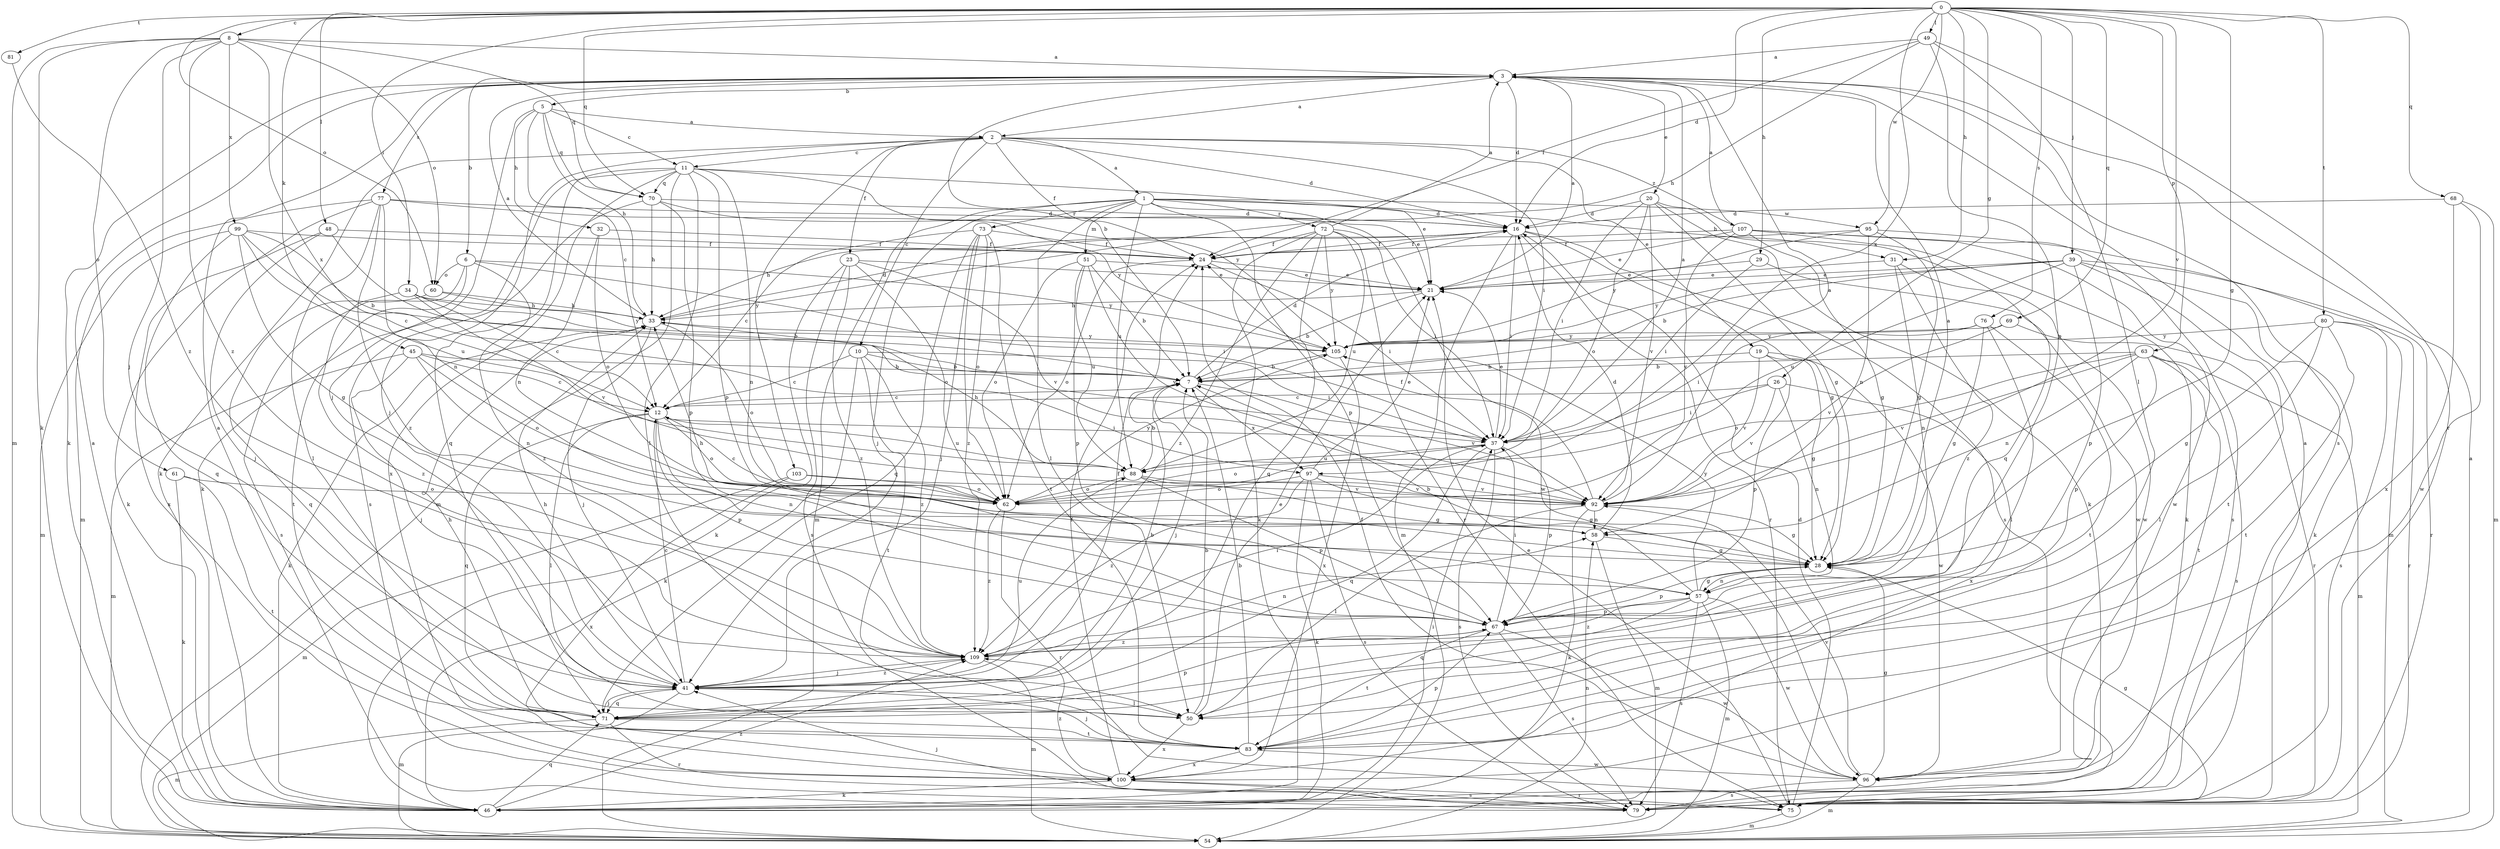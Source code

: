 strict digraph  {
0;
1;
2;
3;
5;
6;
7;
8;
10;
11;
12;
16;
19;
20;
21;
23;
24;
26;
28;
29;
31;
32;
33;
34;
37;
39;
41;
45;
46;
48;
49;
50;
51;
54;
57;
58;
60;
61;
62;
63;
67;
68;
69;
70;
71;
72;
73;
75;
76;
77;
79;
80;
81;
83;
88;
92;
95;
96;
97;
99;
100;
103;
105;
107;
109;
0 -> 8  [label=c];
0 -> 16  [label=d];
0 -> 26  [label=g];
0 -> 28  [label=g];
0 -> 29  [label=h];
0 -> 31  [label=h];
0 -> 34  [label=i];
0 -> 39  [label=j];
0 -> 45  [label=k];
0 -> 48  [label=l];
0 -> 49  [label=l];
0 -> 60  [label=o];
0 -> 63  [label=p];
0 -> 68  [label=q];
0 -> 69  [label=q];
0 -> 70  [label=q];
0 -> 76  [label=s];
0 -> 80  [label=t];
0 -> 81  [label=t];
0 -> 92  [label=v];
0 -> 95  [label=w];
0 -> 97  [label=x];
1 -> 16  [label=d];
1 -> 31  [label=h];
1 -> 41  [label=j];
1 -> 50  [label=l];
1 -> 51  [label=m];
1 -> 54  [label=m];
1 -> 67  [label=p];
1 -> 72  [label=r];
1 -> 73  [label=r];
1 -> 88  [label=u];
1 -> 95  [label=w];
1 -> 96  [label=w];
2 -> 1  [label=a];
2 -> 10  [label=c];
2 -> 11  [label=c];
2 -> 16  [label=d];
2 -> 19  [label=e];
2 -> 23  [label=f];
2 -> 24  [label=f];
2 -> 37  [label=i];
2 -> 41  [label=j];
2 -> 46  [label=k];
2 -> 103  [label=y];
2 -> 107  [label=z];
3 -> 2  [label=a];
3 -> 5  [label=b];
3 -> 6  [label=b];
3 -> 7  [label=b];
3 -> 16  [label=d];
3 -> 20  [label=e];
3 -> 46  [label=k];
3 -> 77  [label=s];
3 -> 79  [label=s];
5 -> 2  [label=a];
5 -> 11  [label=c];
5 -> 12  [label=c];
5 -> 32  [label=h];
5 -> 33  [label=h];
5 -> 41  [label=j];
5 -> 70  [label=q];
6 -> 37  [label=i];
6 -> 60  [label=o];
6 -> 79  [label=s];
6 -> 83  [label=t];
6 -> 105  [label=y];
6 -> 109  [label=z];
7 -> 12  [label=c];
7 -> 16  [label=d];
7 -> 41  [label=j];
7 -> 92  [label=v];
7 -> 97  [label=x];
8 -> 3  [label=a];
8 -> 41  [label=j];
8 -> 46  [label=k];
8 -> 54  [label=m];
8 -> 60  [label=o];
8 -> 61  [label=o];
8 -> 70  [label=q];
8 -> 97  [label=x];
8 -> 99  [label=x];
8 -> 109  [label=z];
10 -> 7  [label=b];
10 -> 12  [label=c];
10 -> 37  [label=i];
10 -> 46  [label=k];
10 -> 83  [label=t];
10 -> 109  [label=z];
11 -> 21  [label=e];
11 -> 46  [label=k];
11 -> 50  [label=l];
11 -> 54  [label=m];
11 -> 57  [label=n];
11 -> 67  [label=p];
11 -> 70  [label=q];
11 -> 71  [label=q];
11 -> 100  [label=x];
11 -> 105  [label=y];
12 -> 37  [label=i];
12 -> 50  [label=l];
12 -> 57  [label=n];
12 -> 62  [label=o];
12 -> 67  [label=p];
12 -> 71  [label=q];
12 -> 88  [label=u];
16 -> 24  [label=f];
16 -> 28  [label=g];
16 -> 33  [label=h];
16 -> 37  [label=i];
16 -> 54  [label=m];
16 -> 75  [label=r];
16 -> 79  [label=s];
19 -> 7  [label=b];
19 -> 28  [label=g];
19 -> 67  [label=p];
19 -> 92  [label=v];
19 -> 96  [label=w];
20 -> 16  [label=d];
20 -> 28  [label=g];
20 -> 37  [label=i];
20 -> 46  [label=k];
20 -> 62  [label=o];
20 -> 71  [label=q];
20 -> 92  [label=v];
21 -> 3  [label=a];
21 -> 7  [label=b];
21 -> 33  [label=h];
23 -> 21  [label=e];
23 -> 46  [label=k];
23 -> 62  [label=o];
23 -> 79  [label=s];
23 -> 92  [label=v];
23 -> 109  [label=z];
24 -> 21  [label=e];
24 -> 37  [label=i];
24 -> 62  [label=o];
26 -> 12  [label=c];
26 -> 37  [label=i];
26 -> 57  [label=n];
26 -> 92  [label=v];
26 -> 100  [label=x];
28 -> 3  [label=a];
28 -> 33  [label=h];
28 -> 57  [label=n];
28 -> 67  [label=p];
29 -> 21  [label=e];
29 -> 37  [label=i];
29 -> 96  [label=w];
31 -> 21  [label=e];
31 -> 57  [label=n];
31 -> 96  [label=w];
31 -> 109  [label=z];
32 -> 24  [label=f];
32 -> 58  [label=n];
32 -> 62  [label=o];
33 -> 3  [label=a];
33 -> 16  [label=d];
33 -> 41  [label=j];
33 -> 46  [label=k];
33 -> 62  [label=o];
33 -> 105  [label=y];
34 -> 7  [label=b];
34 -> 12  [label=c];
34 -> 33  [label=h];
34 -> 92  [label=v];
34 -> 109  [label=z];
37 -> 3  [label=a];
37 -> 21  [label=e];
37 -> 62  [label=o];
37 -> 67  [label=p];
37 -> 71  [label=q];
37 -> 79  [label=s];
37 -> 88  [label=u];
39 -> 7  [label=b];
39 -> 21  [label=e];
39 -> 46  [label=k];
39 -> 67  [label=p];
39 -> 75  [label=r];
39 -> 83  [label=t];
39 -> 88  [label=u];
39 -> 105  [label=y];
41 -> 7  [label=b];
41 -> 12  [label=c];
41 -> 24  [label=f];
41 -> 33  [label=h];
41 -> 50  [label=l];
41 -> 54  [label=m];
41 -> 71  [label=q];
41 -> 88  [label=u];
41 -> 109  [label=z];
45 -> 7  [label=b];
45 -> 12  [label=c];
45 -> 41  [label=j];
45 -> 54  [label=m];
45 -> 58  [label=n];
45 -> 62  [label=o];
46 -> 3  [label=a];
46 -> 37  [label=i];
46 -> 71  [label=q];
46 -> 109  [label=z];
48 -> 24  [label=f];
48 -> 37  [label=i];
48 -> 41  [label=j];
48 -> 100  [label=x];
49 -> 3  [label=a];
49 -> 24  [label=f];
49 -> 33  [label=h];
49 -> 50  [label=l];
49 -> 67  [label=p];
49 -> 75  [label=r];
50 -> 7  [label=b];
50 -> 21  [label=e];
50 -> 100  [label=x];
51 -> 7  [label=b];
51 -> 21  [label=e];
51 -> 62  [label=o];
51 -> 67  [label=p];
51 -> 88  [label=u];
51 -> 92  [label=v];
54 -> 3  [label=a];
54 -> 58  [label=n];
57 -> 7  [label=b];
57 -> 28  [label=g];
57 -> 54  [label=m];
57 -> 67  [label=p];
57 -> 71  [label=q];
57 -> 79  [label=s];
57 -> 96  [label=w];
57 -> 105  [label=y];
57 -> 109  [label=z];
58 -> 16  [label=d];
58 -> 28  [label=g];
58 -> 54  [label=m];
60 -> 33  [label=h];
60 -> 71  [label=q];
60 -> 105  [label=y];
61 -> 46  [label=k];
61 -> 62  [label=o];
61 -> 83  [label=t];
62 -> 12  [label=c];
62 -> 75  [label=r];
62 -> 105  [label=y];
62 -> 109  [label=z];
63 -> 7  [label=b];
63 -> 54  [label=m];
63 -> 58  [label=n];
63 -> 62  [label=o];
63 -> 67  [label=p];
63 -> 79  [label=s];
63 -> 83  [label=t];
63 -> 92  [label=v];
67 -> 37  [label=i];
67 -> 79  [label=s];
67 -> 83  [label=t];
67 -> 96  [label=w];
67 -> 109  [label=z];
68 -> 16  [label=d];
68 -> 54  [label=m];
68 -> 96  [label=w];
68 -> 100  [label=x];
69 -> 75  [label=r];
69 -> 92  [label=v];
69 -> 105  [label=y];
70 -> 16  [label=d];
70 -> 21  [label=e];
70 -> 33  [label=h];
70 -> 67  [label=p];
70 -> 79  [label=s];
71 -> 33  [label=h];
71 -> 41  [label=j];
71 -> 54  [label=m];
71 -> 67  [label=p];
71 -> 75  [label=r];
71 -> 83  [label=t];
72 -> 3  [label=a];
72 -> 24  [label=f];
72 -> 37  [label=i];
72 -> 46  [label=k];
72 -> 71  [label=q];
72 -> 75  [label=r];
72 -> 88  [label=u];
72 -> 105  [label=y];
72 -> 109  [label=z];
73 -> 12  [label=c];
73 -> 24  [label=f];
73 -> 41  [label=j];
73 -> 62  [label=o];
73 -> 71  [label=q];
73 -> 83  [label=t];
73 -> 109  [label=z];
75 -> 3  [label=a];
75 -> 16  [label=d];
75 -> 21  [label=e];
75 -> 28  [label=g];
75 -> 41  [label=j];
75 -> 54  [label=m];
76 -> 28  [label=g];
76 -> 37  [label=i];
76 -> 50  [label=l];
76 -> 83  [label=t];
76 -> 105  [label=y];
77 -> 16  [label=d];
77 -> 46  [label=k];
77 -> 50  [label=l];
77 -> 54  [label=m];
77 -> 58  [label=n];
77 -> 105  [label=y];
77 -> 109  [label=z];
80 -> 28  [label=g];
80 -> 50  [label=l];
80 -> 75  [label=r];
80 -> 79  [label=s];
80 -> 83  [label=t];
80 -> 105  [label=y];
81 -> 109  [label=z];
83 -> 7  [label=b];
83 -> 41  [label=j];
83 -> 67  [label=p];
83 -> 96  [label=w];
83 -> 100  [label=x];
88 -> 7  [label=b];
88 -> 28  [label=g];
88 -> 33  [label=h];
88 -> 62  [label=o];
88 -> 67  [label=p];
88 -> 92  [label=v];
92 -> 3  [label=a];
92 -> 24  [label=f];
92 -> 28  [label=g];
92 -> 46  [label=k];
92 -> 50  [label=l];
92 -> 58  [label=n];
95 -> 24  [label=f];
95 -> 28  [label=g];
95 -> 54  [label=m];
95 -> 58  [label=n];
95 -> 105  [label=y];
96 -> 24  [label=f];
96 -> 28  [label=g];
96 -> 54  [label=m];
96 -> 79  [label=s];
96 -> 92  [label=v];
97 -> 21  [label=e];
97 -> 28  [label=g];
97 -> 46  [label=k];
97 -> 62  [label=o];
97 -> 79  [label=s];
97 -> 92  [label=v];
97 -> 109  [label=z];
99 -> 7  [label=b];
99 -> 12  [label=c];
99 -> 24  [label=f];
99 -> 28  [label=g];
99 -> 54  [label=m];
99 -> 71  [label=q];
99 -> 88  [label=u];
100 -> 3  [label=a];
100 -> 24  [label=f];
100 -> 46  [label=k];
100 -> 75  [label=r];
100 -> 79  [label=s];
100 -> 109  [label=z];
103 -> 54  [label=m];
103 -> 62  [label=o];
103 -> 92  [label=v];
103 -> 100  [label=x];
105 -> 7  [label=b];
105 -> 100  [label=x];
107 -> 3  [label=a];
107 -> 21  [label=e];
107 -> 24  [label=f];
107 -> 28  [label=g];
107 -> 46  [label=k];
107 -> 79  [label=s];
107 -> 92  [label=v];
107 -> 96  [label=w];
109 -> 37  [label=i];
109 -> 41  [label=j];
109 -> 54  [label=m];
109 -> 58  [label=n];
}
